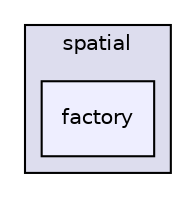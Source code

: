 digraph "include/multiscale/analysis/spatial/factory" {
  compound=true
  node [ fontsize="10", fontname="Helvetica"];
  edge [ labelfontsize="10", labelfontname="Helvetica"];
  subgraph clusterdir_525f610367b169c5221b707333271043 {
    graph [ bgcolor="#ddddee", pencolor="black", label="spatial" fontname="Helvetica", fontsize="10", URL="dir_525f610367b169c5221b707333271043.html"]
  dir_dc58f59ab08c37a8d6db78fec5d299c9 [shape=box, label="factory", style="filled", fillcolor="#eeeeff", pencolor="black", URL="dir_dc58f59ab08c37a8d6db78fec5d299c9.html"];
  }
}
